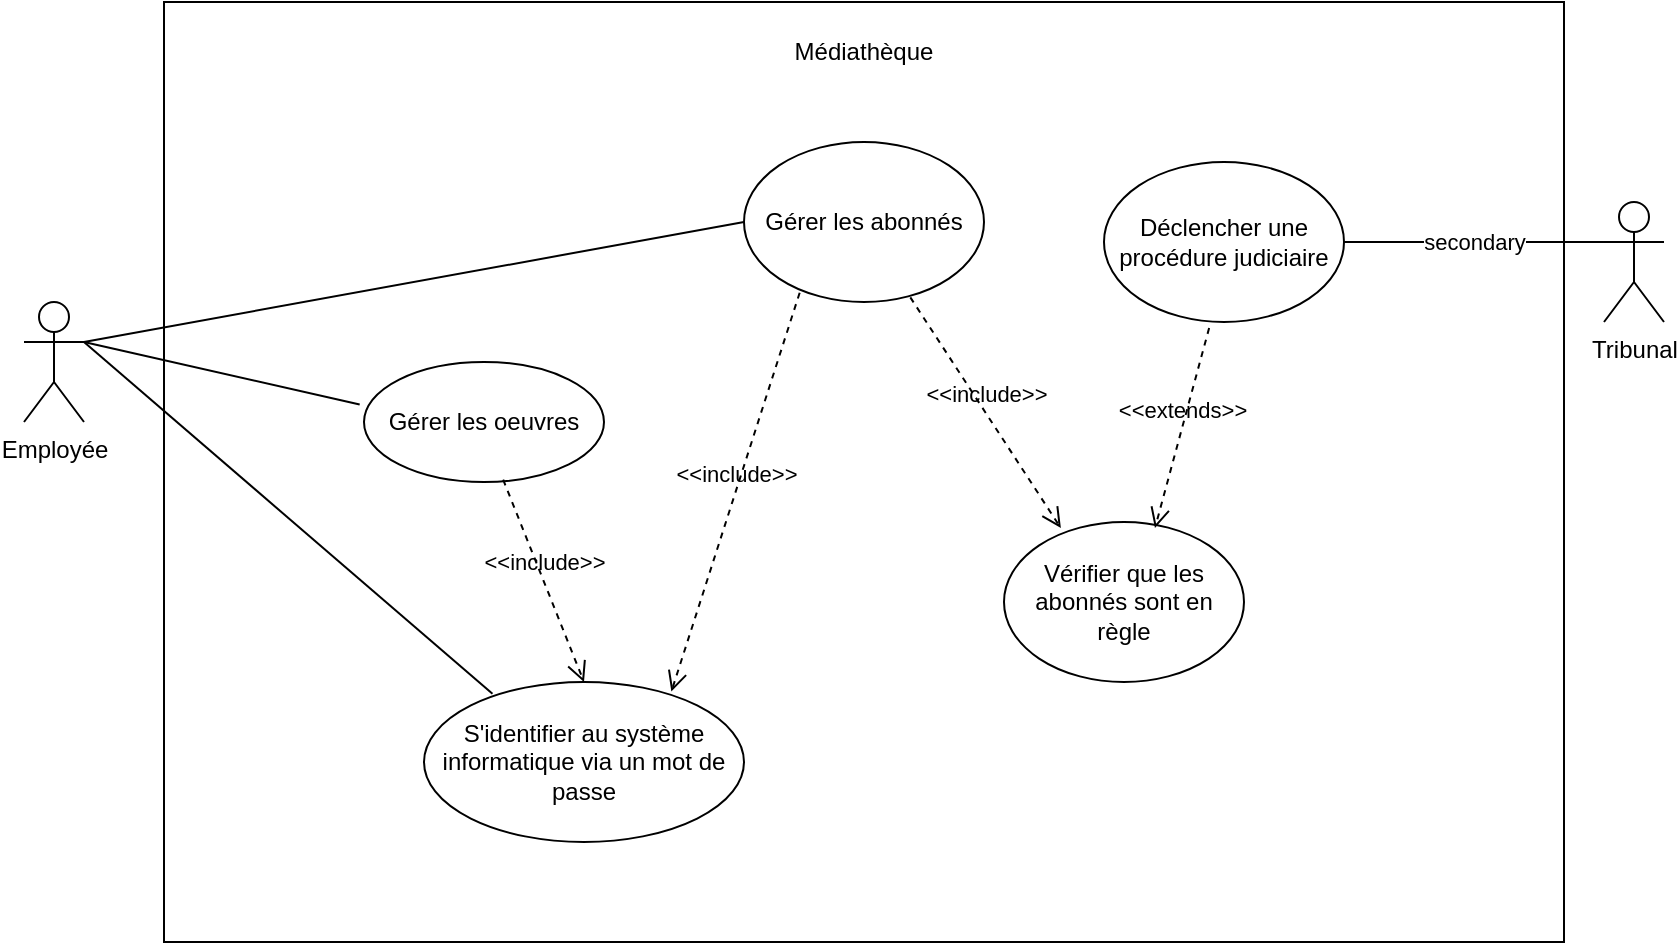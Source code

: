 <mxfile version="15.5.5" type="github">
  <diagram id="afnWRwcvHSymUkZ44OzH" name="Page-1">
    <mxGraphModel dx="2048" dy="587" grid="1" gridSize="10" guides="1" tooltips="1" connect="1" arrows="1" fold="1" page="1" pageScale="1" pageWidth="827" pageHeight="1169" math="0" shadow="0">
      <root>
        <mxCell id="0" />
        <mxCell id="1" parent="0" />
        <mxCell id="JUnkOE2_TBgbnRqX_qNR-1" value="" style="rounded=0;whiteSpace=wrap;html=1;" vertex="1" parent="1">
          <mxGeometry x="-30" y="110" width="700" height="470" as="geometry" />
        </mxCell>
        <mxCell id="JUnkOE2_TBgbnRqX_qNR-2" value="Médiathèque" style="text;html=1;strokeColor=none;fillColor=none;align=center;verticalAlign=middle;whiteSpace=wrap;rounded=0;" vertex="1" parent="1">
          <mxGeometry x="270" y="120" width="100" height="30" as="geometry" />
        </mxCell>
        <mxCell id="JUnkOE2_TBgbnRqX_qNR-3" value="Employée" style="shape=umlActor;verticalLabelPosition=bottom;verticalAlign=top;html=1;outlineConnect=0;" vertex="1" parent="1">
          <mxGeometry x="-100" y="260" width="30" height="60" as="geometry" />
        </mxCell>
        <mxCell id="JUnkOE2_TBgbnRqX_qNR-4" value="Gérer les oeuvres" style="ellipse;whiteSpace=wrap;html=1;" vertex="1" parent="1">
          <mxGeometry x="70" y="290" width="120" height="60" as="geometry" />
        </mxCell>
        <mxCell id="JUnkOE2_TBgbnRqX_qNR-5" value="Gérer les abonnés" style="ellipse;whiteSpace=wrap;html=1;" vertex="1" parent="1">
          <mxGeometry x="260" y="180" width="120" height="80" as="geometry" />
        </mxCell>
        <mxCell id="JUnkOE2_TBgbnRqX_qNR-9" value="" style="endArrow=none;html=1;rounded=0;exitX=1;exitY=0.333;exitDx=0;exitDy=0;exitPerimeter=0;entryX=-0.018;entryY=0.354;entryDx=0;entryDy=0;entryPerimeter=0;" edge="1" parent="1" source="JUnkOE2_TBgbnRqX_qNR-3" target="JUnkOE2_TBgbnRqX_qNR-4">
          <mxGeometry width="50" height="50" relative="1" as="geometry">
            <mxPoint x="-70" y="320" as="sourcePoint" />
            <mxPoint x="3.12" y="229.6" as="targetPoint" />
          </mxGeometry>
        </mxCell>
        <mxCell id="JUnkOE2_TBgbnRqX_qNR-10" value="Vérifier que les abonnés sont en règle" style="ellipse;whiteSpace=wrap;html=1;" vertex="1" parent="1">
          <mxGeometry x="390" y="370" width="120" height="80" as="geometry" />
        </mxCell>
        <mxCell id="JUnkOE2_TBgbnRqX_qNR-14" value="S&#39;identifier au système informatique via un mot de passe" style="ellipse;whiteSpace=wrap;html=1;" vertex="1" parent="1">
          <mxGeometry x="100" y="450" width="160" height="80" as="geometry" />
        </mxCell>
        <mxCell id="JUnkOE2_TBgbnRqX_qNR-16" value="Déclencher une procédure judiciaire" style="ellipse;whiteSpace=wrap;html=1;" vertex="1" parent="1">
          <mxGeometry x="440" y="190" width="120" height="80" as="geometry" />
        </mxCell>
        <mxCell id="JUnkOE2_TBgbnRqX_qNR-18" value="&amp;lt;&amp;lt;extends&amp;gt;&amp;gt;" style="endArrow=open;startArrow=none;endFill=0;startFill=0;endSize=8;html=1;verticalAlign=bottom;dashed=1;labelBackgroundColor=none;rounded=0;exitX=0.438;exitY=1.038;exitDx=0;exitDy=0;entryX=0.629;entryY=0.038;entryDx=0;entryDy=0;exitPerimeter=0;entryPerimeter=0;" edge="1" parent="1" source="JUnkOE2_TBgbnRqX_qNR-16" target="JUnkOE2_TBgbnRqX_qNR-10">
          <mxGeometry width="160" relative="1" as="geometry">
            <mxPoint x="202.52" y="419.44" as="sourcePoint" />
            <mxPoint x="117" y="447" as="targetPoint" />
          </mxGeometry>
        </mxCell>
        <mxCell id="JUnkOE2_TBgbnRqX_qNR-27" value="Tribunal" style="shape=umlActor;verticalLabelPosition=bottom;verticalAlign=top;html=1;" vertex="1" parent="1">
          <mxGeometry x="690" y="210" width="30" height="60" as="geometry" />
        </mxCell>
        <mxCell id="JUnkOE2_TBgbnRqX_qNR-29" value="" style="endArrow=none;html=1;rounded=0;exitX=1;exitY=0.333;exitDx=0;exitDy=0;exitPerimeter=0;entryX=0;entryY=0.5;entryDx=0;entryDy=0;" edge="1" parent="1" source="JUnkOE2_TBgbnRqX_qNR-3" target="JUnkOE2_TBgbnRqX_qNR-5">
          <mxGeometry width="50" height="50" relative="1" as="geometry">
            <mxPoint x="-60" y="290.0" as="sourcePoint" />
            <mxPoint x="237" y="281" as="targetPoint" />
          </mxGeometry>
        </mxCell>
        <mxCell id="JUnkOE2_TBgbnRqX_qNR-30" value="" style="endArrow=none;html=1;rounded=0;entryX=0.214;entryY=0.074;entryDx=0;entryDy=0;entryPerimeter=0;" edge="1" parent="1" target="JUnkOE2_TBgbnRqX_qNR-14">
          <mxGeometry width="50" height="50" relative="1" as="geometry">
            <mxPoint x="-70" y="280" as="sourcePoint" />
            <mxPoint x="100" y="220.0" as="targetPoint" />
          </mxGeometry>
        </mxCell>
        <mxCell id="JUnkOE2_TBgbnRqX_qNR-32" value="&amp;lt;&amp;lt;include&amp;gt;&amp;gt;" style="endArrow=open;startArrow=none;endFill=0;startFill=0;endSize=8;html=1;verticalAlign=bottom;dashed=1;labelBackgroundColor=none;rounded=0;entryX=0.5;entryY=0;entryDx=0;entryDy=0;exitX=0.58;exitY=0.981;exitDx=0;exitDy=0;exitPerimeter=0;" edge="1" parent="1" source="JUnkOE2_TBgbnRqX_qNR-4" target="JUnkOE2_TBgbnRqX_qNR-14">
          <mxGeometry width="160" relative="1" as="geometry">
            <mxPoint x="100" y="340" as="sourcePoint" />
            <mxPoint x="480.76" y="392.4" as="targetPoint" />
          </mxGeometry>
        </mxCell>
        <mxCell id="JUnkOE2_TBgbnRqX_qNR-33" value="&amp;lt;&amp;lt;include&amp;gt;&amp;gt;" style="endArrow=open;startArrow=none;endFill=0;startFill=0;endSize=8;html=1;verticalAlign=bottom;dashed=1;labelBackgroundColor=none;rounded=0;exitX=0.232;exitY=0.942;exitDx=0;exitDy=0;entryX=0.773;entryY=0.06;entryDx=0;entryDy=0;entryPerimeter=0;exitPerimeter=0;" edge="1" parent="1" source="JUnkOE2_TBgbnRqX_qNR-5" target="JUnkOE2_TBgbnRqX_qNR-14">
          <mxGeometry width="160" relative="1" as="geometry">
            <mxPoint x="136.68" y="243.0" as="sourcePoint" />
            <mxPoint x="128.48" y="412.4" as="targetPoint" />
          </mxGeometry>
        </mxCell>
        <mxCell id="JUnkOE2_TBgbnRqX_qNR-36" value="secondary" style="endArrow=none;html=1;rounded=0;exitX=1;exitY=0.5;exitDx=0;exitDy=0;entryX=0;entryY=0.333;entryDx=0;entryDy=0;entryPerimeter=0;" edge="1" parent="1" source="JUnkOE2_TBgbnRqX_qNR-16" target="JUnkOE2_TBgbnRqX_qNR-27">
          <mxGeometry width="50" height="50" relative="1" as="geometry">
            <mxPoint x="-60" y="290.0" as="sourcePoint" />
            <mxPoint x="50" y="320" as="targetPoint" />
          </mxGeometry>
        </mxCell>
        <mxCell id="JUnkOE2_TBgbnRqX_qNR-38" value="&amp;lt;&amp;lt;include&amp;gt;&amp;gt;" style="endArrow=open;startArrow=none;endFill=0;startFill=0;endSize=8;html=1;verticalAlign=bottom;dashed=1;labelBackgroundColor=none;rounded=0;exitX=0.693;exitY=0.971;exitDx=0;exitDy=0;entryX=0.237;entryY=0.038;entryDx=0;entryDy=0;entryPerimeter=0;exitPerimeter=0;" edge="1" parent="1" source="JUnkOE2_TBgbnRqX_qNR-5" target="JUnkOE2_TBgbnRqX_qNR-10">
          <mxGeometry width="160" relative="1" as="geometry">
            <mxPoint x="287.8" y="259.44" as="sourcePoint" />
            <mxPoint x="163.68" y="414.8" as="targetPoint" />
          </mxGeometry>
        </mxCell>
      </root>
    </mxGraphModel>
  </diagram>
</mxfile>
